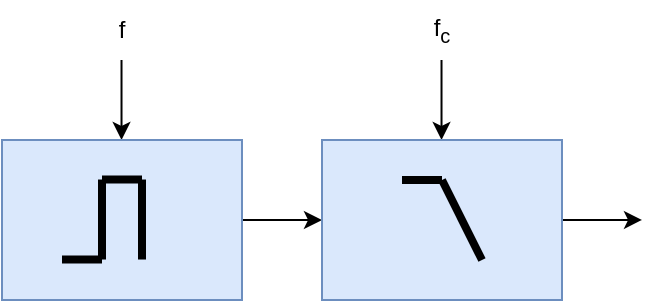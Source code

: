 <mxfile version="28.2.7">
  <diagram name="Seite-1" id="uO2UrZivr9gvkJktDG5o">
    <mxGraphModel dx="1722" dy="948" grid="1" gridSize="10" guides="1" tooltips="1" connect="1" arrows="1" fold="1" page="1" pageScale="1" pageWidth="827" pageHeight="1169" math="0" shadow="0">
      <root>
        <mxCell id="0" />
        <mxCell id="1" parent="0" />
        <mxCell id="SVEBSsm7RerCGnV4KXjt-17" style="edgeStyle=orthogonalEdgeStyle;rounded=0;orthogonalLoop=1;jettySize=auto;html=1;exitX=1;exitY=0.5;exitDx=0;exitDy=0;entryX=0;entryY=0.5;entryDx=0;entryDy=0;" edge="1" parent="1" source="SVEBSsm7RerCGnV4KXjt-1" target="SVEBSsm7RerCGnV4KXjt-8">
          <mxGeometry relative="1" as="geometry" />
        </mxCell>
        <mxCell id="SVEBSsm7RerCGnV4KXjt-6" value="" style="endArrow=classic;html=1;rounded=0;" edge="1" parent="1">
          <mxGeometry width="50" height="50" relative="1" as="geometry">
            <mxPoint x="219.76" y="80" as="sourcePoint" />
            <mxPoint x="219.76" y="120" as="targetPoint" />
          </mxGeometry>
        </mxCell>
        <mxCell id="SVEBSsm7RerCGnV4KXjt-7" value="f" style="text;html=1;whiteSpace=wrap;strokeColor=none;fillColor=none;align=center;verticalAlign=middle;rounded=0;" vertex="1" parent="1">
          <mxGeometry x="190" y="50" width="60" height="30" as="geometry" />
        </mxCell>
        <mxCell id="SVEBSsm7RerCGnV4KXjt-18" style="edgeStyle=orthogonalEdgeStyle;rounded=0;orthogonalLoop=1;jettySize=auto;html=1;exitX=1;exitY=0.5;exitDx=0;exitDy=0;" edge="1" parent="1" source="SVEBSsm7RerCGnV4KXjt-8">
          <mxGeometry relative="1" as="geometry">
            <mxPoint x="480" y="159.952" as="targetPoint" />
          </mxGeometry>
        </mxCell>
        <mxCell id="SVEBSsm7RerCGnV4KXjt-15" value="" style="endArrow=classic;html=1;rounded=0;" edge="1" parent="1">
          <mxGeometry width="50" height="50" relative="1" as="geometry">
            <mxPoint x="379.76" y="80" as="sourcePoint" />
            <mxPoint x="379.76" y="120" as="targetPoint" />
          </mxGeometry>
        </mxCell>
        <mxCell id="SVEBSsm7RerCGnV4KXjt-16" value="f&lt;sub&gt;c&lt;/sub&gt;" style="text;html=1;whiteSpace=wrap;strokeColor=none;fillColor=none;align=center;verticalAlign=middle;rounded=0;" vertex="1" parent="1">
          <mxGeometry x="350" y="50" width="60" height="30" as="geometry" />
        </mxCell>
        <mxCell id="SVEBSsm7RerCGnV4KXjt-25" value="" style="group" vertex="1" connectable="0" parent="1">
          <mxGeometry x="320" y="120" width="120" height="80" as="geometry" />
        </mxCell>
        <mxCell id="SVEBSsm7RerCGnV4KXjt-8" value="" style="rounded=0;whiteSpace=wrap;html=1;fillColor=#dae8fc;strokeColor=#6c8ebf;" vertex="1" parent="SVEBSsm7RerCGnV4KXjt-25">
          <mxGeometry width="120" height="80" as="geometry" />
        </mxCell>
        <mxCell id="SVEBSsm7RerCGnV4KXjt-13" value="" style="endArrow=none;html=1;rounded=0;strokeWidth=4;curved=0;" edge="1" parent="SVEBSsm7RerCGnV4KXjt-25">
          <mxGeometry width="50" height="50" relative="1" as="geometry">
            <mxPoint x="40" y="20" as="sourcePoint" />
            <mxPoint x="60" y="20" as="targetPoint" />
          </mxGeometry>
        </mxCell>
        <mxCell id="SVEBSsm7RerCGnV4KXjt-14" value="" style="endArrow=none;html=1;rounded=0;strokeWidth=4;curved=0;" edge="1" parent="SVEBSsm7RerCGnV4KXjt-25">
          <mxGeometry width="50" height="50" relative="1" as="geometry">
            <mxPoint x="60" y="20" as="sourcePoint" />
            <mxPoint x="80" y="60" as="targetPoint" />
          </mxGeometry>
        </mxCell>
        <mxCell id="SVEBSsm7RerCGnV4KXjt-26" value="" style="group" vertex="1" connectable="0" parent="1">
          <mxGeometry x="160" y="120" width="120" height="80" as="geometry" />
        </mxCell>
        <mxCell id="SVEBSsm7RerCGnV4KXjt-1" value="" style="rounded=0;whiteSpace=wrap;html=1;fillColor=#dae8fc;strokeColor=#6c8ebf;" vertex="1" parent="SVEBSsm7RerCGnV4KXjt-26">
          <mxGeometry width="120" height="80" as="geometry" />
        </mxCell>
        <mxCell id="SVEBSsm7RerCGnV4KXjt-2" value="" style="endArrow=none;html=1;rounded=0;strokeWidth=4;curved=0;" edge="1" parent="SVEBSsm7RerCGnV4KXjt-26">
          <mxGeometry width="50" height="50" relative="1" as="geometry">
            <mxPoint x="30" y="59.76" as="sourcePoint" />
            <mxPoint x="50" y="59.76" as="targetPoint" />
          </mxGeometry>
        </mxCell>
        <mxCell id="SVEBSsm7RerCGnV4KXjt-3" value="" style="endArrow=none;html=1;rounded=0;strokeWidth=4;curved=0;" edge="1" parent="SVEBSsm7RerCGnV4KXjt-26">
          <mxGeometry width="50" height="50" relative="1" as="geometry">
            <mxPoint x="50" y="59.76" as="sourcePoint" />
            <mxPoint x="50" y="19.76" as="targetPoint" />
          </mxGeometry>
        </mxCell>
        <mxCell id="SVEBSsm7RerCGnV4KXjt-4" value="" style="endArrow=none;html=1;rounded=0;strokeWidth=4;curved=0;" edge="1" parent="SVEBSsm7RerCGnV4KXjt-26">
          <mxGeometry width="50" height="50" relative="1" as="geometry">
            <mxPoint x="50" y="19.76" as="sourcePoint" />
            <mxPoint x="70" y="19.76" as="targetPoint" />
          </mxGeometry>
        </mxCell>
        <mxCell id="SVEBSsm7RerCGnV4KXjt-5" value="" style="endArrow=none;html=1;rounded=0;strokeWidth=4;curved=0;" edge="1" parent="SVEBSsm7RerCGnV4KXjt-26">
          <mxGeometry width="50" height="50" relative="1" as="geometry">
            <mxPoint x="70" y="59.76" as="sourcePoint" />
            <mxPoint x="70" y="19.76" as="targetPoint" />
          </mxGeometry>
        </mxCell>
      </root>
    </mxGraphModel>
  </diagram>
</mxfile>
